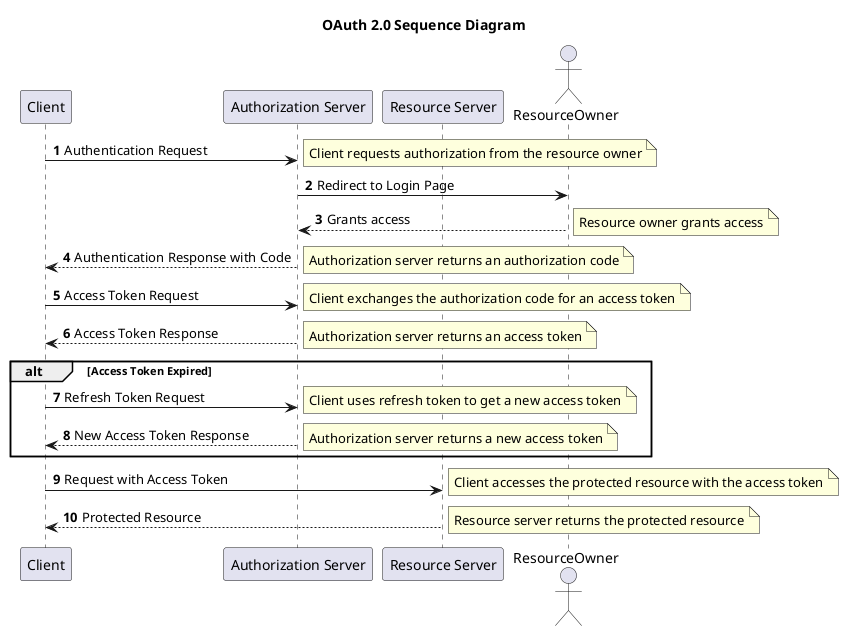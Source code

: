 @startuml
'https://plantuml.com/sequence-diagram
'Oauth 2.0 protocol process
title OAuth 2.0 Sequence Diagram
participant Client
participant AuthServer as "Authorization Server"
participant ResourceServer as "Resource Server"
actor ResourceOwner
autonumber

Client -> AuthServer: Authentication Request
note right: Client requests authorization from the resource owner

AuthServer->ResourceOwner: Redirect to Login Page
ResourceOwner --> AuthServer : Grants access
note right: Resource owner grants access

AuthServer --> Client: Authentication Response with Code
note right: Authorization server returns an authorization code

Client -> AuthServer: Access Token Request
note right: Client exchanges the authorization code for an access token

AuthServer --> Client: Access Token Response
note right: Authorization server returns an access token

alt Access Token Expired
    Client -> AuthServer: Refresh Token Request
    note right: Client uses refresh token to get a new access token
    AuthServer --> Client: New Access Token Response
    note right: Authorization server returns a new access token
end

Client -> ResourceServer: Request with Access Token
note right: Client accesses the protected resource with the access token

ResourceServer --> Client: Protected Resource
note right: Resource server returns the protected resource

@enduml